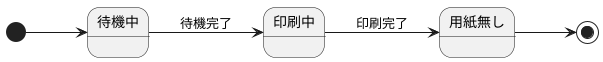 @startuml 
left to right direction
[*] --> 待機中
待機中--> 印刷中: 待機完了
印刷中--> 用紙無し: 印刷完了
用紙無し--> [*] 
@enduml